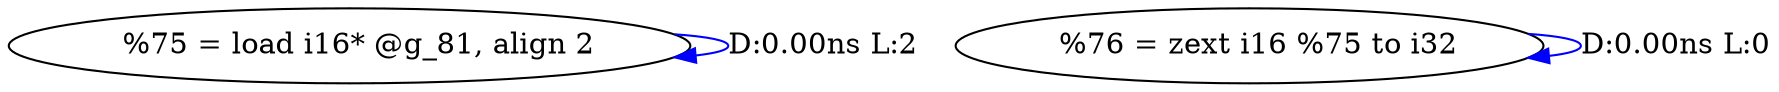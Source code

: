 digraph {
Node0x3412e50[label="  %75 = load i16* @g_81, align 2"];
Node0x3412e50 -> Node0x3412e50[label="D:0.00ns L:2",color=blue];
Node0x3412f30[label="  %76 = zext i16 %75 to i32"];
Node0x3412f30 -> Node0x3412f30[label="D:0.00ns L:0",color=blue];
}

